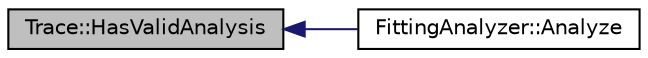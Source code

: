 digraph "Trace::HasValidAnalysis"
{
  edge [fontname="Helvetica",fontsize="10",labelfontname="Helvetica",labelfontsize="10"];
  node [fontname="Helvetica",fontsize="10",shape=record];
  rankdir="LR";
  Node1 [label="Trace::HasValidAnalysis",height=0.2,width=0.4,color="black", fillcolor="grey75", style="filled", fontcolor="black"];
  Node1 -> Node2 [dir="back",color="midnightblue",fontsize="10",style="solid",fontname="Helvetica"];
  Node2 [label="FittingAnalyzer::Analyze",height=0.2,width=0.4,color="black", fillcolor="white", style="filled",URL="$d8/d35/class_fitting_analyzer.html#ae3f301aba508287caefbe46f39f1914d"];
}
